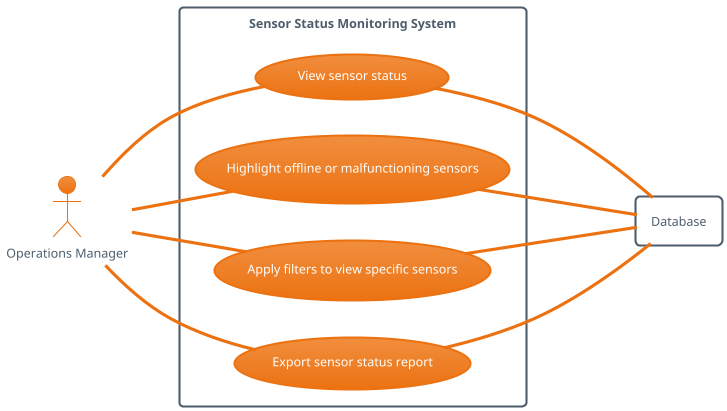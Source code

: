 @startuml
!theme aws-orange
left to right direction

actor Manager as "Operations Manager"

rectangle Database

rectangle "Sensor Status Monitoring System" {

    usecase UC1 as "View sensor status"
    usecase UC2 as "Highlight offline or malfunctioning sensors"
    usecase UC3 as "Apply filters to view specific sensors"
    usecase UC4 as "Export sensor status report"

    Manager -- UC1
    Manager -- UC2
    Manager -- UC3
    Manager -- UC4

    UC1 --- Database
    UC2 --- Database
    UC3 --- Database
    UC4 --- Database

}
@enduml